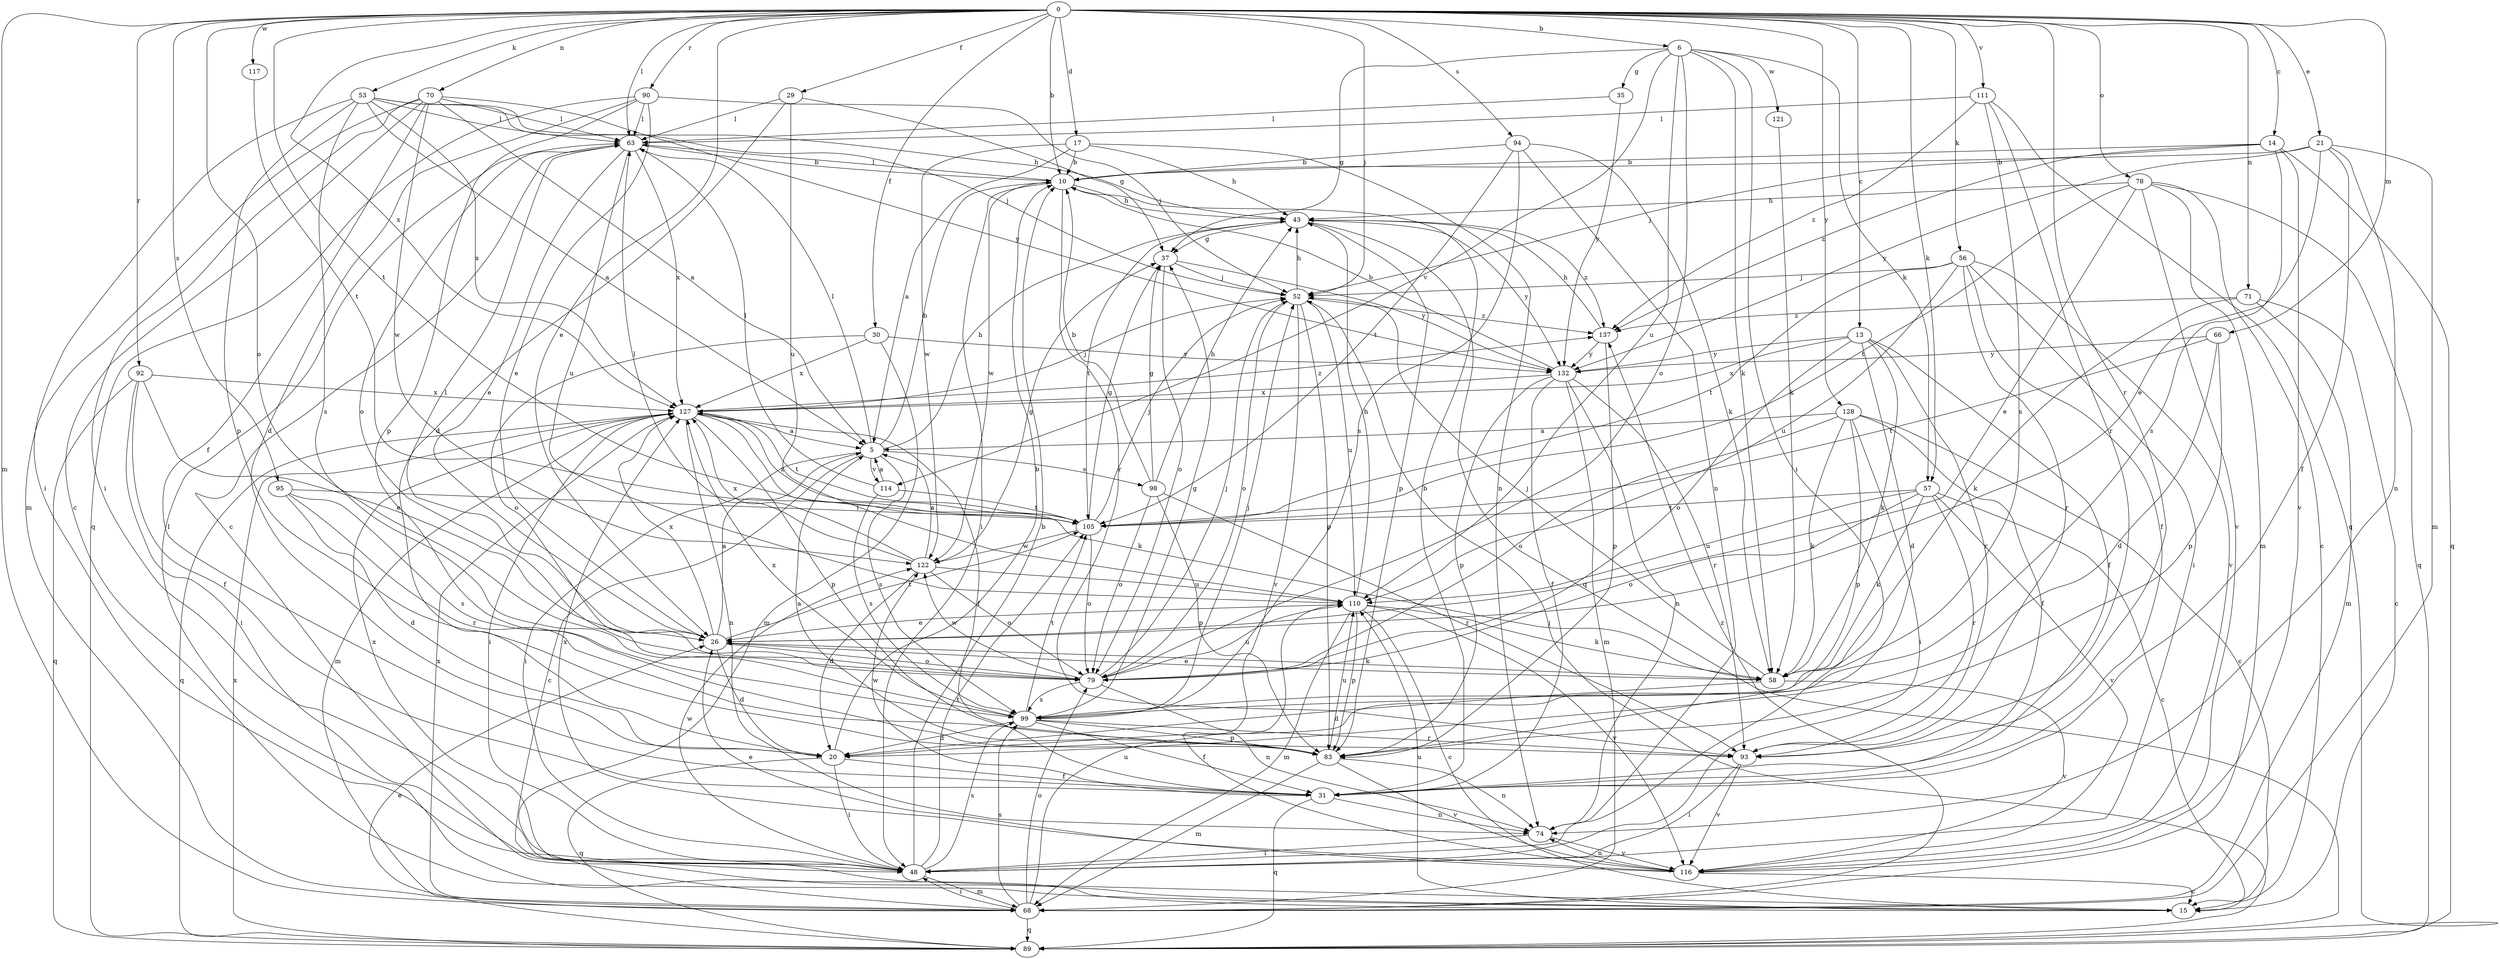 strict digraph  {
0;
5;
6;
10;
13;
14;
15;
17;
20;
21;
26;
29;
30;
31;
35;
37;
43;
48;
52;
53;
56;
57;
58;
63;
66;
68;
70;
71;
74;
78;
79;
83;
89;
90;
92;
93;
94;
95;
98;
99;
105;
110;
111;
114;
116;
117;
121;
122;
127;
128;
132;
137;
0 -> 6  [label=b];
0 -> 10  [label=b];
0 -> 13  [label=c];
0 -> 14  [label=c];
0 -> 17  [label=d];
0 -> 21  [label=e];
0 -> 26  [label=e];
0 -> 29  [label=f];
0 -> 30  [label=f];
0 -> 52  [label=j];
0 -> 53  [label=k];
0 -> 56  [label=k];
0 -> 57  [label=k];
0 -> 63  [label=l];
0 -> 66  [label=m];
0 -> 68  [label=m];
0 -> 70  [label=n];
0 -> 71  [label=n];
0 -> 78  [label=o];
0 -> 79  [label=o];
0 -> 90  [label=r];
0 -> 92  [label=r];
0 -> 93  [label=r];
0 -> 94  [label=s];
0 -> 95  [label=s];
0 -> 105  [label=t];
0 -> 111  [label=v];
0 -> 117  [label=w];
0 -> 127  [label=x];
0 -> 128  [label=y];
5 -> 10  [label=b];
5 -> 15  [label=c];
5 -> 43  [label=h];
5 -> 48  [label=i];
5 -> 63  [label=l];
5 -> 98  [label=s];
5 -> 99  [label=s];
5 -> 114  [label=v];
6 -> 35  [label=g];
6 -> 37  [label=g];
6 -> 48  [label=i];
6 -> 57  [label=k];
6 -> 58  [label=k];
6 -> 79  [label=o];
6 -> 110  [label=u];
6 -> 114  [label=v];
6 -> 121  [label=w];
10 -> 43  [label=h];
10 -> 48  [label=i];
10 -> 63  [label=l];
10 -> 93  [label=r];
10 -> 122  [label=w];
13 -> 20  [label=d];
13 -> 31  [label=f];
13 -> 58  [label=k];
13 -> 79  [label=o];
13 -> 93  [label=r];
13 -> 127  [label=x];
13 -> 132  [label=y];
14 -> 10  [label=b];
14 -> 52  [label=j];
14 -> 89  [label=q];
14 -> 99  [label=s];
14 -> 116  [label=v];
14 -> 137  [label=z];
15 -> 63  [label=l];
15 -> 110  [label=u];
17 -> 5  [label=a];
17 -> 10  [label=b];
17 -> 43  [label=h];
17 -> 74  [label=n];
17 -> 122  [label=w];
20 -> 10  [label=b];
20 -> 31  [label=f];
20 -> 48  [label=i];
20 -> 89  [label=q];
21 -> 10  [label=b];
21 -> 26  [label=e];
21 -> 31  [label=f];
21 -> 68  [label=m];
21 -> 74  [label=n];
21 -> 132  [label=y];
26 -> 5  [label=a];
26 -> 20  [label=d];
26 -> 58  [label=k];
26 -> 63  [label=l];
26 -> 79  [label=o];
26 -> 105  [label=t];
26 -> 127  [label=x];
29 -> 20  [label=d];
29 -> 37  [label=g];
29 -> 63  [label=l];
29 -> 110  [label=u];
30 -> 68  [label=m];
30 -> 79  [label=o];
30 -> 127  [label=x];
30 -> 132  [label=y];
31 -> 10  [label=b];
31 -> 74  [label=n];
31 -> 89  [label=q];
31 -> 122  [label=w];
35 -> 63  [label=l];
35 -> 132  [label=y];
37 -> 52  [label=j];
37 -> 79  [label=o];
37 -> 132  [label=y];
43 -> 37  [label=g];
43 -> 83  [label=p];
43 -> 89  [label=q];
43 -> 105  [label=t];
43 -> 132  [label=y];
43 -> 137  [label=z];
48 -> 10  [label=b];
48 -> 68  [label=m];
48 -> 99  [label=s];
48 -> 105  [label=t];
48 -> 122  [label=w];
48 -> 127  [label=x];
52 -> 43  [label=h];
52 -> 79  [label=o];
52 -> 83  [label=p];
52 -> 110  [label=u];
52 -> 116  [label=v];
52 -> 137  [label=z];
53 -> 5  [label=a];
53 -> 43  [label=h];
53 -> 48  [label=i];
53 -> 52  [label=j];
53 -> 63  [label=l];
53 -> 83  [label=p];
53 -> 99  [label=s];
53 -> 127  [label=x];
56 -> 31  [label=f];
56 -> 48  [label=i];
56 -> 52  [label=j];
56 -> 93  [label=r];
56 -> 105  [label=t];
56 -> 110  [label=u];
56 -> 116  [label=v];
57 -> 15  [label=c];
57 -> 58  [label=k];
57 -> 79  [label=o];
57 -> 93  [label=r];
57 -> 105  [label=t];
57 -> 110  [label=u];
57 -> 116  [label=v];
58 -> 20  [label=d];
58 -> 26  [label=e];
58 -> 52  [label=j];
58 -> 116  [label=v];
63 -> 10  [label=b];
63 -> 15  [label=c];
63 -> 26  [label=e];
63 -> 79  [label=o];
63 -> 110  [label=u];
63 -> 127  [label=x];
66 -> 20  [label=d];
66 -> 83  [label=p];
66 -> 105  [label=t];
66 -> 132  [label=y];
68 -> 48  [label=i];
68 -> 79  [label=o];
68 -> 89  [label=q];
68 -> 99  [label=s];
68 -> 110  [label=u];
68 -> 127  [label=x];
68 -> 137  [label=z];
70 -> 5  [label=a];
70 -> 15  [label=c];
70 -> 31  [label=f];
70 -> 48  [label=i];
70 -> 63  [label=l];
70 -> 68  [label=m];
70 -> 122  [label=w];
70 -> 132  [label=y];
71 -> 15  [label=c];
71 -> 58  [label=k];
71 -> 68  [label=m];
71 -> 137  [label=z];
74 -> 48  [label=i];
74 -> 116  [label=v];
78 -> 15  [label=c];
78 -> 26  [label=e];
78 -> 43  [label=h];
78 -> 68  [label=m];
78 -> 89  [label=q];
78 -> 105  [label=t];
78 -> 116  [label=v];
79 -> 52  [label=j];
79 -> 74  [label=n];
79 -> 99  [label=s];
79 -> 110  [label=u];
79 -> 122  [label=w];
83 -> 5  [label=a];
83 -> 68  [label=m];
83 -> 74  [label=n];
83 -> 110  [label=u];
83 -> 116  [label=v];
89 -> 26  [label=e];
89 -> 52  [label=j];
89 -> 127  [label=x];
90 -> 20  [label=d];
90 -> 26  [label=e];
90 -> 52  [label=j];
90 -> 63  [label=l];
90 -> 83  [label=p];
90 -> 89  [label=q];
92 -> 26  [label=e];
92 -> 31  [label=f];
92 -> 48  [label=i];
92 -> 89  [label=q];
92 -> 127  [label=x];
93 -> 48  [label=i];
93 -> 116  [label=v];
94 -> 10  [label=b];
94 -> 58  [label=k];
94 -> 74  [label=n];
94 -> 99  [label=s];
94 -> 105  [label=t];
95 -> 20  [label=d];
95 -> 93  [label=r];
95 -> 99  [label=s];
95 -> 105  [label=t];
98 -> 10  [label=b];
98 -> 37  [label=g];
98 -> 43  [label=h];
98 -> 79  [label=o];
98 -> 83  [label=p];
98 -> 93  [label=r];
99 -> 20  [label=d];
99 -> 31  [label=f];
99 -> 37  [label=g];
99 -> 52  [label=j];
99 -> 83  [label=p];
99 -> 93  [label=r];
99 -> 105  [label=t];
99 -> 127  [label=x];
105 -> 37  [label=g];
105 -> 52  [label=j];
105 -> 79  [label=o];
105 -> 122  [label=w];
105 -> 127  [label=x];
110 -> 15  [label=c];
110 -> 26  [label=e];
110 -> 43  [label=h];
110 -> 58  [label=k];
110 -> 68  [label=m];
110 -> 83  [label=p];
110 -> 116  [label=v];
111 -> 63  [label=l];
111 -> 89  [label=q];
111 -> 93  [label=r];
111 -> 99  [label=s];
111 -> 137  [label=z];
114 -> 5  [label=a];
114 -> 63  [label=l];
114 -> 99  [label=s];
114 -> 105  [label=t];
116 -> 15  [label=c];
116 -> 26  [label=e];
116 -> 74  [label=n];
116 -> 127  [label=x];
117 -> 105  [label=t];
121 -> 58  [label=k];
122 -> 5  [label=a];
122 -> 20  [label=d];
122 -> 37  [label=g];
122 -> 63  [label=l];
122 -> 79  [label=o];
122 -> 110  [label=u];
122 -> 127  [label=x];
127 -> 5  [label=a];
127 -> 31  [label=f];
127 -> 48  [label=i];
127 -> 52  [label=j];
127 -> 58  [label=k];
127 -> 68  [label=m];
127 -> 74  [label=n];
127 -> 83  [label=p];
127 -> 89  [label=q];
127 -> 105  [label=t];
127 -> 137  [label=z];
128 -> 5  [label=a];
128 -> 15  [label=c];
128 -> 31  [label=f];
128 -> 48  [label=i];
128 -> 58  [label=k];
128 -> 79  [label=o];
128 -> 83  [label=p];
132 -> 10  [label=b];
132 -> 31  [label=f];
132 -> 68  [label=m];
132 -> 74  [label=n];
132 -> 83  [label=p];
132 -> 93  [label=r];
132 -> 127  [label=x];
137 -> 43  [label=h];
137 -> 83  [label=p];
137 -> 132  [label=y];
}
